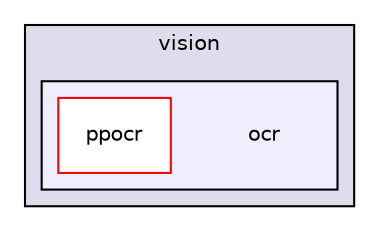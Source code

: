 digraph "/build/FastDeploy/fastdeploy/vision/ocr" {
  compound=true
  node [ fontsize="10", fontname="Helvetica"];
  edge [ labelfontsize="10", labelfontname="Helvetica"];
  subgraph clusterdir_e0f97e9c6c2e64a15c9e5b824b806a92 {
    graph [ bgcolor="#ddddee", pencolor="black", label="vision" fontname="Helvetica", fontsize="10", URL="dir_e0f97e9c6c2e64a15c9e5b824b806a92.html"]
  subgraph clusterdir_cc80ab5ffbfc4e1dc0bfe93dff894a73 {
    graph [ bgcolor="#eeeeff", pencolor="black", label="" URL="dir_cc80ab5ffbfc4e1dc0bfe93dff894a73.html"];
    dir_cc80ab5ffbfc4e1dc0bfe93dff894a73 [shape=plaintext label="ocr"];
    dir_4276ecb153a6d7097749eaa3c065f20d [shape=box label="ppocr" color="red" fillcolor="white" style="filled" URL="dir_4276ecb153a6d7097749eaa3c065f20d.html"];
  }
  }
}
